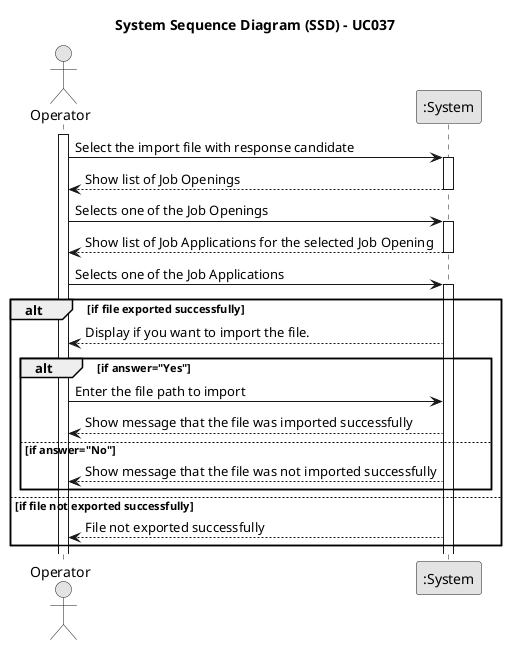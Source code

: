 @startuml
skinparam monochrome true
skinparam packageStyle rectangle
skinparam shadowing false

title System Sequence Diagram (SSD) - UC037
actor Operator as Operator
participant ":System" as System

activate Operator


    Operator -> System:Select the import file with response candidate
    activate System

        System --> Operator: Show list of Job Openings
    deactivate System

    Operator -> System: Selects one of the Job Openings
    activate System
     System --> Operator: Show list of Job Applications for the selected Job Opening
        deactivate System

        Operator -> System: Selects one of the Job Applications
        activate System
      alt if file exported successfully
    System --> Operator: Display if you want to import the file.

         alt if answer="Yes"
            Operator -> System: Enter the file path to import
            System --> Operator: Show message that the file was imported successfully


         else if answer="No"
            System --> Operator:Show message that the file was not imported successfully

         end
           else if file not exported successfully

     System --> Operator : File not exported successfully

        end













@enduml